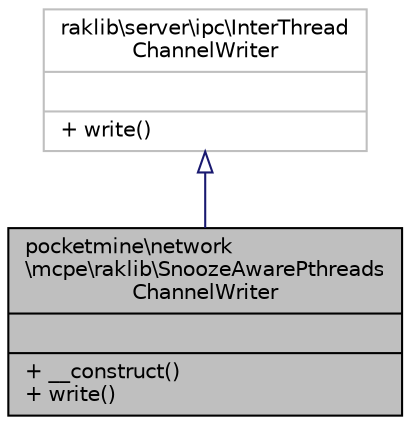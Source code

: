digraph "pocketmine\network\mcpe\raklib\SnoozeAwarePthreadsChannelWriter"
{
 // INTERACTIVE_SVG=YES
 // LATEX_PDF_SIZE
  edge [fontname="Helvetica",fontsize="10",labelfontname="Helvetica",labelfontsize="10"];
  node [fontname="Helvetica",fontsize="10",shape=record];
  Node1 [label="{pocketmine\\network\l\\mcpe\\raklib\\SnoozeAwarePthreads\lChannelWriter\n||+ __construct()\l+ write()\l}",height=0.2,width=0.4,color="black", fillcolor="grey75", style="filled", fontcolor="black",tooltip=" "];
  Node2 -> Node1 [dir="back",color="midnightblue",fontsize="10",style="solid",arrowtail="onormal",fontname="Helvetica"];
  Node2 [label="{raklib\\server\\ipc\\InterThread\lChannelWriter\n||+ write()\l}",height=0.2,width=0.4,color="grey75", fillcolor="white", style="filled",URL="$d6/de1/interfaceraklib_1_1server_1_1ipc_1_1_inter_thread_channel_writer.html",tooltip=" "];
}
